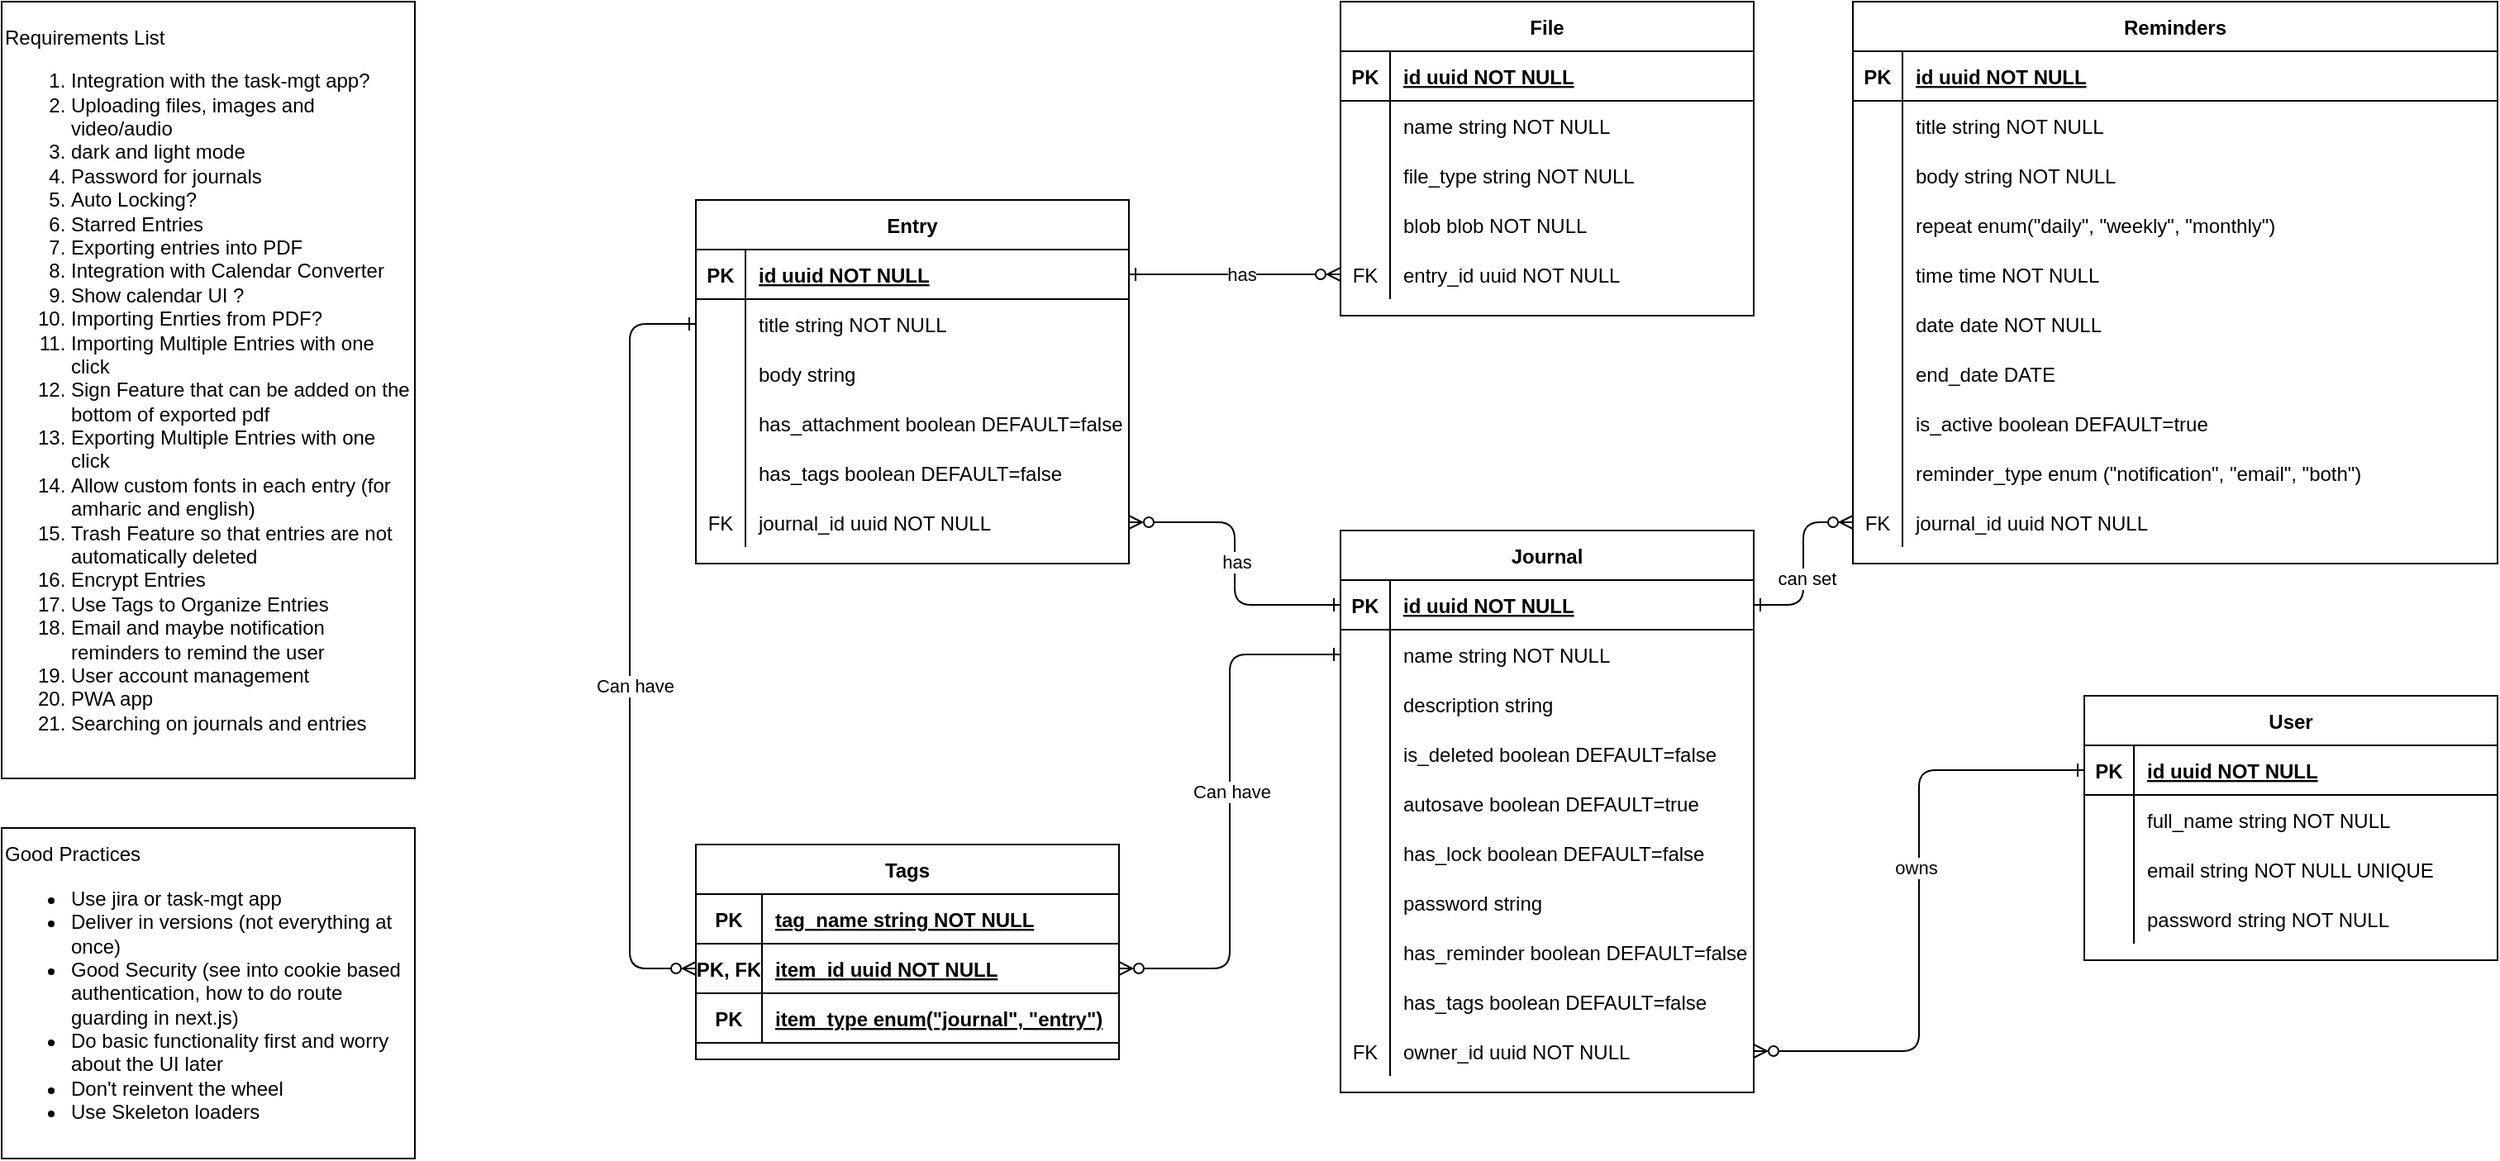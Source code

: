 <mxfile version="21.2.9" type="device">
  <diagram id="R2lEEEUBdFMjLlhIrx00" name="Page-1">
    <mxGraphModel dx="2272" dy="789" grid="1" gridSize="10" guides="1" tooltips="1" connect="1" arrows="1" fold="1" page="1" pageScale="1" pageWidth="850" pageHeight="1100" math="0" shadow="0" extFonts="Permanent Marker^https://fonts.googleapis.com/css?family=Permanent+Marker">
      <root>
        <mxCell id="0" />
        <mxCell id="1" parent="0" />
        <mxCell id="C-vyLk0tnHw3VtMMgP7b-12" value="" style="edgeStyle=orthogonalEdgeStyle;endArrow=ERzeroToMany;startArrow=ERone;endFill=1;startFill=0;exitX=0;exitY=0.5;exitDx=0;exitDy=0;entryX=1;entryY=0.5;entryDx=0;entryDy=0;" parent="1" source="_OkdaQ-fQilL2cyHgTOc-4" target="_OkdaQ-fQilL2cyHgTOc-117" edge="1">
          <mxGeometry width="100" height="100" relative="1" as="geometry">
            <mxPoint x="830" y="310.0" as="sourcePoint" />
            <mxPoint x="590" y="350" as="targetPoint" />
          </mxGeometry>
        </mxCell>
        <mxCell id="_OkdaQ-fQilL2cyHgTOc-151" value="owns" style="edgeLabel;html=1;align=center;verticalAlign=middle;resizable=0;points=[];" parent="C-vyLk0tnHw3VtMMgP7b-12" connectable="0" vertex="1">
          <mxGeometry x="-0.149" y="-2" relative="1" as="geometry">
            <mxPoint y="1" as="offset" />
          </mxGeometry>
        </mxCell>
        <mxCell id="_OkdaQ-fQilL2cyHgTOc-1" value="Requirements List&lt;br&gt;&lt;ol&gt;&lt;li&gt;Integration with the task-mgt app?&lt;/li&gt;&lt;li&gt;Uploading files, images and video/audio&lt;br&gt;&lt;/li&gt;&lt;li&gt;dark and light mode&lt;/li&gt;&lt;li&gt;Password for journals&lt;/li&gt;&lt;li&gt;Auto Locking?&lt;/li&gt;&lt;li&gt;Starred Entries&lt;/li&gt;&lt;li&gt;Exporting entries into PDF&lt;/li&gt;&lt;li&gt;Integration with Calendar Converter&lt;/li&gt;&lt;li&gt;Show calendar UI ?&lt;/li&gt;&lt;li&gt;Importing Enrties from PDF?&lt;/li&gt;&lt;li&gt;Importing Multiple Entries with one click&lt;/li&gt;&lt;li&gt;Sign Feature that can be added on the bottom of exported pdf&lt;/li&gt;&lt;li&gt;Exporting Multiple Entries with one click&lt;/li&gt;&lt;li&gt;Allow custom fonts in each entry (for amharic and english)&lt;/li&gt;&lt;li&gt;Trash Feature so that entries are not automatically deleted&lt;/li&gt;&lt;li&gt;Encrypt Entries&lt;/li&gt;&lt;li&gt;Use Tags to Organize Entries&lt;/li&gt;&lt;li&gt;Email and maybe notification reminders to remind the user&lt;/li&gt;&lt;li&gt;User account management&lt;/li&gt;&lt;li&gt;PWA app&lt;/li&gt;&lt;li&gt;Searching on journals and entries&lt;/li&gt;&lt;/ol&gt;" style="rounded=0;whiteSpace=wrap;html=1;align=left;" parent="1" vertex="1">
          <mxGeometry x="-520" y="20" width="250" height="470" as="geometry" />
        </mxCell>
        <mxCell id="_OkdaQ-fQilL2cyHgTOc-2" value="Good Practices&lt;br&gt;&lt;ul&gt;&lt;li&gt;Use jira or task-mgt app&lt;/li&gt;&lt;li&gt;Deliver in versions (not everything at once)&lt;/li&gt;&lt;li&gt;Good Security (see into cookie based authentication, how to do route guarding in next.js)&lt;/li&gt;&lt;li&gt;Do basic functionality first and worry about the UI later&lt;/li&gt;&lt;li&gt;Don&#39;t reinvent the wheel&lt;/li&gt;&lt;li&gt;Use Skeleton loaders&lt;/li&gt;&lt;/ul&gt;" style="rounded=0;whiteSpace=wrap;html=1;align=left;" parent="1" vertex="1">
          <mxGeometry x="-520" y="520" width="250" height="200" as="geometry" />
        </mxCell>
        <mxCell id="_OkdaQ-fQilL2cyHgTOc-3" value="User" style="shape=table;startSize=30;container=1;collapsible=1;childLayout=tableLayout;fixedRows=1;rowLines=0;fontStyle=1;align=center;resizeLast=1;" parent="1" vertex="1">
          <mxGeometry x="740" y="440" width="250" height="160" as="geometry" />
        </mxCell>
        <mxCell id="_OkdaQ-fQilL2cyHgTOc-4" value="" style="shape=partialRectangle;collapsible=0;dropTarget=0;pointerEvents=0;fillColor=none;points=[[0,0.5],[1,0.5]];portConstraint=eastwest;top=0;left=0;right=0;bottom=1;" parent="_OkdaQ-fQilL2cyHgTOc-3" vertex="1">
          <mxGeometry y="30" width="250" height="30" as="geometry" />
        </mxCell>
        <mxCell id="_OkdaQ-fQilL2cyHgTOc-5" value="PK" style="shape=partialRectangle;overflow=hidden;connectable=0;fillColor=none;top=0;left=0;bottom=0;right=0;fontStyle=1;" parent="_OkdaQ-fQilL2cyHgTOc-4" vertex="1">
          <mxGeometry width="30" height="30" as="geometry">
            <mxRectangle width="30" height="30" as="alternateBounds" />
          </mxGeometry>
        </mxCell>
        <mxCell id="_OkdaQ-fQilL2cyHgTOc-6" value="id uuid NOT NULL " style="shape=partialRectangle;overflow=hidden;connectable=0;fillColor=none;top=0;left=0;bottom=0;right=0;align=left;spacingLeft=6;fontStyle=5;" parent="_OkdaQ-fQilL2cyHgTOc-4" vertex="1">
          <mxGeometry x="30" width="220" height="30" as="geometry">
            <mxRectangle width="220" height="30" as="alternateBounds" />
          </mxGeometry>
        </mxCell>
        <mxCell id="_OkdaQ-fQilL2cyHgTOc-7" value="" style="shape=partialRectangle;collapsible=0;dropTarget=0;pointerEvents=0;fillColor=none;points=[[0,0.5],[1,0.5]];portConstraint=eastwest;top=0;left=0;right=0;bottom=0;" parent="_OkdaQ-fQilL2cyHgTOc-3" vertex="1">
          <mxGeometry y="60" width="250" height="30" as="geometry" />
        </mxCell>
        <mxCell id="_OkdaQ-fQilL2cyHgTOc-8" value="" style="shape=partialRectangle;overflow=hidden;connectable=0;fillColor=none;top=0;left=0;bottom=0;right=0;" parent="_OkdaQ-fQilL2cyHgTOc-7" vertex="1">
          <mxGeometry width="30" height="30" as="geometry">
            <mxRectangle width="30" height="30" as="alternateBounds" />
          </mxGeometry>
        </mxCell>
        <mxCell id="_OkdaQ-fQilL2cyHgTOc-9" value="full_name string NOT NULL" style="shape=partialRectangle;overflow=hidden;connectable=0;fillColor=none;top=0;left=0;bottom=0;right=0;align=left;spacingLeft=6;" parent="_OkdaQ-fQilL2cyHgTOc-7" vertex="1">
          <mxGeometry x="30" width="220" height="30" as="geometry">
            <mxRectangle width="220" height="30" as="alternateBounds" />
          </mxGeometry>
        </mxCell>
        <mxCell id="_OkdaQ-fQilL2cyHgTOc-24" value="" style="shape=partialRectangle;collapsible=0;dropTarget=0;pointerEvents=0;fillColor=none;points=[[0,0.5],[1,0.5]];portConstraint=eastwest;top=0;left=0;right=0;bottom=0;" parent="_OkdaQ-fQilL2cyHgTOc-3" vertex="1">
          <mxGeometry y="90" width="250" height="30" as="geometry" />
        </mxCell>
        <mxCell id="_OkdaQ-fQilL2cyHgTOc-25" value="" style="shape=partialRectangle;overflow=hidden;connectable=0;fillColor=none;top=0;left=0;bottom=0;right=0;" parent="_OkdaQ-fQilL2cyHgTOc-24" vertex="1">
          <mxGeometry width="30" height="30" as="geometry">
            <mxRectangle width="30" height="30" as="alternateBounds" />
          </mxGeometry>
        </mxCell>
        <mxCell id="_OkdaQ-fQilL2cyHgTOc-26" value="email string NOT NULL UNIQUE" style="shape=partialRectangle;overflow=hidden;connectable=0;fillColor=none;top=0;left=0;bottom=0;right=0;align=left;spacingLeft=6;" parent="_OkdaQ-fQilL2cyHgTOc-24" vertex="1">
          <mxGeometry x="30" width="220" height="30" as="geometry">
            <mxRectangle width="220" height="30" as="alternateBounds" />
          </mxGeometry>
        </mxCell>
        <mxCell id="_OkdaQ-fQilL2cyHgTOc-27" value="" style="shape=partialRectangle;collapsible=0;dropTarget=0;pointerEvents=0;fillColor=none;points=[[0,0.5],[1,0.5]];portConstraint=eastwest;top=0;left=0;right=0;bottom=0;" parent="_OkdaQ-fQilL2cyHgTOc-3" vertex="1">
          <mxGeometry y="120" width="250" height="30" as="geometry" />
        </mxCell>
        <mxCell id="_OkdaQ-fQilL2cyHgTOc-28" value="" style="shape=partialRectangle;overflow=hidden;connectable=0;fillColor=none;top=0;left=0;bottom=0;right=0;" parent="_OkdaQ-fQilL2cyHgTOc-27" vertex="1">
          <mxGeometry width="30" height="30" as="geometry">
            <mxRectangle width="30" height="30" as="alternateBounds" />
          </mxGeometry>
        </mxCell>
        <mxCell id="_OkdaQ-fQilL2cyHgTOc-29" value="password string NOT NULL" style="shape=partialRectangle;overflow=hidden;connectable=0;fillColor=none;top=0;left=0;bottom=0;right=0;align=left;spacingLeft=6;" parent="_OkdaQ-fQilL2cyHgTOc-27" vertex="1">
          <mxGeometry x="30" width="220" height="30" as="geometry">
            <mxRectangle width="220" height="30" as="alternateBounds" />
          </mxGeometry>
        </mxCell>
        <mxCell id="_OkdaQ-fQilL2cyHgTOc-10" value="Journal" style="shape=table;startSize=30;container=1;collapsible=1;childLayout=tableLayout;fixedRows=1;rowLines=0;fontStyle=1;align=center;resizeLast=1;" parent="1" vertex="1">
          <mxGeometry x="290" y="340" width="250" height="340" as="geometry" />
        </mxCell>
        <mxCell id="_OkdaQ-fQilL2cyHgTOc-11" value="" style="shape=partialRectangle;collapsible=0;dropTarget=0;pointerEvents=0;fillColor=none;points=[[0,0.5],[1,0.5]];portConstraint=eastwest;top=0;left=0;right=0;bottom=1;" parent="_OkdaQ-fQilL2cyHgTOc-10" vertex="1">
          <mxGeometry y="30" width="250" height="30" as="geometry" />
        </mxCell>
        <mxCell id="_OkdaQ-fQilL2cyHgTOc-12" value="PK" style="shape=partialRectangle;overflow=hidden;connectable=0;fillColor=none;top=0;left=0;bottom=0;right=0;fontStyle=1;" parent="_OkdaQ-fQilL2cyHgTOc-11" vertex="1">
          <mxGeometry width="30" height="30" as="geometry">
            <mxRectangle width="30" height="30" as="alternateBounds" />
          </mxGeometry>
        </mxCell>
        <mxCell id="_OkdaQ-fQilL2cyHgTOc-13" value="id uuid NOT NULL " style="shape=partialRectangle;overflow=hidden;connectable=0;fillColor=none;top=0;left=0;bottom=0;right=0;align=left;spacingLeft=6;fontStyle=5;" parent="_OkdaQ-fQilL2cyHgTOc-11" vertex="1">
          <mxGeometry x="30" width="220" height="30" as="geometry">
            <mxRectangle width="220" height="30" as="alternateBounds" />
          </mxGeometry>
        </mxCell>
        <mxCell id="_OkdaQ-fQilL2cyHgTOc-14" value="" style="shape=partialRectangle;collapsible=0;dropTarget=0;pointerEvents=0;fillColor=none;points=[[0,0.5],[1,0.5]];portConstraint=eastwest;top=0;left=0;right=0;bottom=0;" parent="_OkdaQ-fQilL2cyHgTOc-10" vertex="1">
          <mxGeometry y="60" width="250" height="30" as="geometry" />
        </mxCell>
        <mxCell id="_OkdaQ-fQilL2cyHgTOc-15" value="" style="shape=partialRectangle;overflow=hidden;connectable=0;fillColor=none;top=0;left=0;bottom=0;right=0;" parent="_OkdaQ-fQilL2cyHgTOc-14" vertex="1">
          <mxGeometry width="30" height="30" as="geometry">
            <mxRectangle width="30" height="30" as="alternateBounds" />
          </mxGeometry>
        </mxCell>
        <mxCell id="_OkdaQ-fQilL2cyHgTOc-16" value="name string NOT NULL" style="shape=partialRectangle;overflow=hidden;connectable=0;fillColor=none;top=0;left=0;bottom=0;right=0;align=left;spacingLeft=6;" parent="_OkdaQ-fQilL2cyHgTOc-14" vertex="1">
          <mxGeometry x="30" width="220" height="30" as="geometry">
            <mxRectangle width="220" height="30" as="alternateBounds" />
          </mxGeometry>
        </mxCell>
        <mxCell id="_OkdaQ-fQilL2cyHgTOc-30" value="" style="shape=partialRectangle;collapsible=0;dropTarget=0;pointerEvents=0;fillColor=none;points=[[0,0.5],[1,0.5]];portConstraint=eastwest;top=0;left=0;right=0;bottom=0;" parent="_OkdaQ-fQilL2cyHgTOc-10" vertex="1">
          <mxGeometry y="90" width="250" height="30" as="geometry" />
        </mxCell>
        <mxCell id="_OkdaQ-fQilL2cyHgTOc-31" value="" style="shape=partialRectangle;overflow=hidden;connectable=0;fillColor=none;top=0;left=0;bottom=0;right=0;" parent="_OkdaQ-fQilL2cyHgTOc-30" vertex="1">
          <mxGeometry width="30" height="30" as="geometry">
            <mxRectangle width="30" height="30" as="alternateBounds" />
          </mxGeometry>
        </mxCell>
        <mxCell id="_OkdaQ-fQilL2cyHgTOc-32" value="description string" style="shape=partialRectangle;overflow=hidden;connectable=0;fillColor=none;top=0;left=0;bottom=0;right=0;align=left;spacingLeft=6;" parent="_OkdaQ-fQilL2cyHgTOc-30" vertex="1">
          <mxGeometry x="30" width="220" height="30" as="geometry">
            <mxRectangle width="220" height="30" as="alternateBounds" />
          </mxGeometry>
        </mxCell>
        <mxCell id="_OkdaQ-fQilL2cyHgTOc-33" value="" style="shape=partialRectangle;collapsible=0;dropTarget=0;pointerEvents=0;fillColor=none;points=[[0,0.5],[1,0.5]];portConstraint=eastwest;top=0;left=0;right=0;bottom=0;" parent="_OkdaQ-fQilL2cyHgTOc-10" vertex="1">
          <mxGeometry y="120" width="250" height="30" as="geometry" />
        </mxCell>
        <mxCell id="_OkdaQ-fQilL2cyHgTOc-34" value="" style="shape=partialRectangle;overflow=hidden;connectable=0;fillColor=none;top=0;left=0;bottom=0;right=0;" parent="_OkdaQ-fQilL2cyHgTOc-33" vertex="1">
          <mxGeometry width="30" height="30" as="geometry">
            <mxRectangle width="30" height="30" as="alternateBounds" />
          </mxGeometry>
        </mxCell>
        <mxCell id="_OkdaQ-fQilL2cyHgTOc-35" value="is_deleted boolean DEFAULT=false" style="shape=partialRectangle;overflow=hidden;connectable=0;fillColor=none;top=0;left=0;bottom=0;right=0;align=left;spacingLeft=6;" parent="_OkdaQ-fQilL2cyHgTOc-33" vertex="1">
          <mxGeometry x="30" width="220" height="30" as="geometry">
            <mxRectangle width="220" height="30" as="alternateBounds" />
          </mxGeometry>
        </mxCell>
        <mxCell id="_OkdaQ-fQilL2cyHgTOc-39" value="" style="shape=partialRectangle;collapsible=0;dropTarget=0;pointerEvents=0;fillColor=none;points=[[0,0.5],[1,0.5]];portConstraint=eastwest;top=0;left=0;right=0;bottom=0;" parent="_OkdaQ-fQilL2cyHgTOc-10" vertex="1">
          <mxGeometry y="150" width="250" height="30" as="geometry" />
        </mxCell>
        <mxCell id="_OkdaQ-fQilL2cyHgTOc-40" value="" style="shape=partialRectangle;overflow=hidden;connectable=0;fillColor=none;top=0;left=0;bottom=0;right=0;" parent="_OkdaQ-fQilL2cyHgTOc-39" vertex="1">
          <mxGeometry width="30" height="30" as="geometry">
            <mxRectangle width="30" height="30" as="alternateBounds" />
          </mxGeometry>
        </mxCell>
        <mxCell id="_OkdaQ-fQilL2cyHgTOc-41" value="autosave boolean DEFAULT=true" style="shape=partialRectangle;overflow=hidden;connectable=0;fillColor=none;top=0;left=0;bottom=0;right=0;align=left;spacingLeft=6;" parent="_OkdaQ-fQilL2cyHgTOc-39" vertex="1">
          <mxGeometry x="30" width="220" height="30" as="geometry">
            <mxRectangle width="220" height="30" as="alternateBounds" />
          </mxGeometry>
        </mxCell>
        <mxCell id="_OkdaQ-fQilL2cyHgTOc-42" value="" style="shape=partialRectangle;collapsible=0;dropTarget=0;pointerEvents=0;fillColor=none;points=[[0,0.5],[1,0.5]];portConstraint=eastwest;top=0;left=0;right=0;bottom=0;" parent="_OkdaQ-fQilL2cyHgTOc-10" vertex="1">
          <mxGeometry y="180" width="250" height="30" as="geometry" />
        </mxCell>
        <mxCell id="_OkdaQ-fQilL2cyHgTOc-43" value="" style="shape=partialRectangle;overflow=hidden;connectable=0;fillColor=none;top=0;left=0;bottom=0;right=0;" parent="_OkdaQ-fQilL2cyHgTOc-42" vertex="1">
          <mxGeometry width="30" height="30" as="geometry">
            <mxRectangle width="30" height="30" as="alternateBounds" />
          </mxGeometry>
        </mxCell>
        <mxCell id="_OkdaQ-fQilL2cyHgTOc-44" value="has_lock boolean DEFAULT=false" style="shape=partialRectangle;overflow=hidden;connectable=0;fillColor=none;top=0;left=0;bottom=0;right=0;align=left;spacingLeft=6;" parent="_OkdaQ-fQilL2cyHgTOc-42" vertex="1">
          <mxGeometry x="30" width="220" height="30" as="geometry">
            <mxRectangle width="220" height="30" as="alternateBounds" />
          </mxGeometry>
        </mxCell>
        <mxCell id="_OkdaQ-fQilL2cyHgTOc-36" value="" style="shape=partialRectangle;collapsible=0;dropTarget=0;pointerEvents=0;fillColor=none;points=[[0,0.5],[1,0.5]];portConstraint=eastwest;top=0;left=0;right=0;bottom=0;" parent="_OkdaQ-fQilL2cyHgTOc-10" vertex="1">
          <mxGeometry y="210" width="250" height="30" as="geometry" />
        </mxCell>
        <mxCell id="_OkdaQ-fQilL2cyHgTOc-37" value="" style="shape=partialRectangle;overflow=hidden;connectable=0;fillColor=none;top=0;left=0;bottom=0;right=0;" parent="_OkdaQ-fQilL2cyHgTOc-36" vertex="1">
          <mxGeometry width="30" height="30" as="geometry">
            <mxRectangle width="30" height="30" as="alternateBounds" />
          </mxGeometry>
        </mxCell>
        <mxCell id="_OkdaQ-fQilL2cyHgTOc-38" value="password string" style="shape=partialRectangle;overflow=hidden;connectable=0;fillColor=none;top=0;left=0;bottom=0;right=0;align=left;spacingLeft=6;" parent="_OkdaQ-fQilL2cyHgTOc-36" vertex="1">
          <mxGeometry x="30" width="220" height="30" as="geometry">
            <mxRectangle width="220" height="30" as="alternateBounds" />
          </mxGeometry>
        </mxCell>
        <mxCell id="_OkdaQ-fQilL2cyHgTOc-45" value="" style="shape=partialRectangle;collapsible=0;dropTarget=0;pointerEvents=0;fillColor=none;points=[[0,0.5],[1,0.5]];portConstraint=eastwest;top=0;left=0;right=0;bottom=0;" parent="_OkdaQ-fQilL2cyHgTOc-10" vertex="1">
          <mxGeometry y="240" width="250" height="30" as="geometry" />
        </mxCell>
        <mxCell id="_OkdaQ-fQilL2cyHgTOc-46" value="" style="shape=partialRectangle;overflow=hidden;connectable=0;fillColor=none;top=0;left=0;bottom=0;right=0;" parent="_OkdaQ-fQilL2cyHgTOc-45" vertex="1">
          <mxGeometry width="30" height="30" as="geometry">
            <mxRectangle width="30" height="30" as="alternateBounds" />
          </mxGeometry>
        </mxCell>
        <mxCell id="_OkdaQ-fQilL2cyHgTOc-47" value="has_reminder boolean DEFAULT=false" style="shape=partialRectangle;overflow=hidden;connectable=0;fillColor=none;top=0;left=0;bottom=0;right=0;align=left;spacingLeft=6;" parent="_OkdaQ-fQilL2cyHgTOc-45" vertex="1">
          <mxGeometry x="30" width="220" height="30" as="geometry">
            <mxRectangle width="220" height="30" as="alternateBounds" />
          </mxGeometry>
        </mxCell>
        <mxCell id="_OkdaQ-fQilL2cyHgTOc-96" value="" style="shape=partialRectangle;collapsible=0;dropTarget=0;pointerEvents=0;fillColor=none;points=[[0,0.5],[1,0.5]];portConstraint=eastwest;top=0;left=0;right=0;bottom=0;" parent="_OkdaQ-fQilL2cyHgTOc-10" vertex="1">
          <mxGeometry y="270" width="250" height="30" as="geometry" />
        </mxCell>
        <mxCell id="_OkdaQ-fQilL2cyHgTOc-97" value="" style="shape=partialRectangle;overflow=hidden;connectable=0;fillColor=none;top=0;left=0;bottom=0;right=0;" parent="_OkdaQ-fQilL2cyHgTOc-96" vertex="1">
          <mxGeometry width="30" height="30" as="geometry">
            <mxRectangle width="30" height="30" as="alternateBounds" />
          </mxGeometry>
        </mxCell>
        <mxCell id="_OkdaQ-fQilL2cyHgTOc-98" value="has_tags boolean DEFAULT=false" style="shape=partialRectangle;overflow=hidden;connectable=0;fillColor=none;top=0;left=0;bottom=0;right=0;align=left;spacingLeft=6;" parent="_OkdaQ-fQilL2cyHgTOc-96" vertex="1">
          <mxGeometry x="30" width="220" height="30" as="geometry">
            <mxRectangle width="220" height="30" as="alternateBounds" />
          </mxGeometry>
        </mxCell>
        <mxCell id="_OkdaQ-fQilL2cyHgTOc-117" value="" style="shape=partialRectangle;collapsible=0;dropTarget=0;pointerEvents=0;fillColor=none;points=[[0,0.5],[1,0.5]];portConstraint=eastwest;top=0;left=0;right=0;bottom=0;" parent="_OkdaQ-fQilL2cyHgTOc-10" vertex="1">
          <mxGeometry y="300" width="250" height="30" as="geometry" />
        </mxCell>
        <mxCell id="_OkdaQ-fQilL2cyHgTOc-118" value="FK" style="shape=partialRectangle;overflow=hidden;connectable=0;fillColor=none;top=0;left=0;bottom=0;right=0;" parent="_OkdaQ-fQilL2cyHgTOc-117" vertex="1">
          <mxGeometry width="30" height="30" as="geometry">
            <mxRectangle width="30" height="30" as="alternateBounds" />
          </mxGeometry>
        </mxCell>
        <mxCell id="_OkdaQ-fQilL2cyHgTOc-119" value="owner_id uuid NOT NULL" style="shape=partialRectangle;overflow=hidden;connectable=0;fillColor=none;top=0;left=0;bottom=0;right=0;align=left;spacingLeft=6;" parent="_OkdaQ-fQilL2cyHgTOc-117" vertex="1">
          <mxGeometry x="30" width="220" height="30" as="geometry">
            <mxRectangle width="220" height="30" as="alternateBounds" />
          </mxGeometry>
        </mxCell>
        <mxCell id="_OkdaQ-fQilL2cyHgTOc-17" value="Entry" style="shape=table;startSize=30;container=1;collapsible=1;childLayout=tableLayout;fixedRows=1;rowLines=0;fontStyle=1;align=center;resizeLast=1;" parent="1" vertex="1">
          <mxGeometry x="-100" y="140" width="262" height="220" as="geometry" />
        </mxCell>
        <mxCell id="_OkdaQ-fQilL2cyHgTOc-18" value="" style="shape=partialRectangle;collapsible=0;dropTarget=0;pointerEvents=0;fillColor=none;points=[[0,0.5],[1,0.5]];portConstraint=eastwest;top=0;left=0;right=0;bottom=1;" parent="_OkdaQ-fQilL2cyHgTOc-17" vertex="1">
          <mxGeometry y="30" width="262" height="30" as="geometry" />
        </mxCell>
        <mxCell id="_OkdaQ-fQilL2cyHgTOc-19" value="PK" style="shape=partialRectangle;overflow=hidden;connectable=0;fillColor=none;top=0;left=0;bottom=0;right=0;fontStyle=1;" parent="_OkdaQ-fQilL2cyHgTOc-18" vertex="1">
          <mxGeometry width="30" height="30" as="geometry">
            <mxRectangle width="30" height="30" as="alternateBounds" />
          </mxGeometry>
        </mxCell>
        <mxCell id="_OkdaQ-fQilL2cyHgTOc-20" value="id uuid NOT NULL " style="shape=partialRectangle;overflow=hidden;connectable=0;fillColor=none;top=0;left=0;bottom=0;right=0;align=left;spacingLeft=6;fontStyle=5;" parent="_OkdaQ-fQilL2cyHgTOc-18" vertex="1">
          <mxGeometry x="30" width="232" height="30" as="geometry">
            <mxRectangle width="232" height="30" as="alternateBounds" />
          </mxGeometry>
        </mxCell>
        <mxCell id="_OkdaQ-fQilL2cyHgTOc-21" value="" style="shape=partialRectangle;collapsible=0;dropTarget=0;pointerEvents=0;fillColor=none;points=[[0,0.5],[1,0.5]];portConstraint=eastwest;top=0;left=0;right=0;bottom=0;" parent="_OkdaQ-fQilL2cyHgTOc-17" vertex="1">
          <mxGeometry y="60" width="262" height="30" as="geometry" />
        </mxCell>
        <mxCell id="_OkdaQ-fQilL2cyHgTOc-22" value="" style="shape=partialRectangle;overflow=hidden;connectable=0;fillColor=none;top=0;left=0;bottom=0;right=0;" parent="_OkdaQ-fQilL2cyHgTOc-21" vertex="1">
          <mxGeometry width="30" height="30" as="geometry">
            <mxRectangle width="30" height="30" as="alternateBounds" />
          </mxGeometry>
        </mxCell>
        <mxCell id="_OkdaQ-fQilL2cyHgTOc-23" value="title string NOT NULL" style="shape=partialRectangle;overflow=hidden;connectable=0;fillColor=none;top=0;left=0;bottom=0;right=0;align=left;spacingLeft=6;" parent="_OkdaQ-fQilL2cyHgTOc-21" vertex="1">
          <mxGeometry x="30" width="232" height="30" as="geometry">
            <mxRectangle width="232" height="30" as="alternateBounds" />
          </mxGeometry>
        </mxCell>
        <mxCell id="_OkdaQ-fQilL2cyHgTOc-76" value="" style="shape=partialRectangle;collapsible=0;dropTarget=0;pointerEvents=0;fillColor=none;points=[[0,0.5],[1,0.5]];portConstraint=eastwest;top=0;left=0;right=0;bottom=0;" parent="_OkdaQ-fQilL2cyHgTOc-17" vertex="1">
          <mxGeometry y="90" width="262" height="30" as="geometry" />
        </mxCell>
        <mxCell id="_OkdaQ-fQilL2cyHgTOc-77" value="" style="shape=partialRectangle;overflow=hidden;connectable=0;fillColor=none;top=0;left=0;bottom=0;right=0;" parent="_OkdaQ-fQilL2cyHgTOc-76" vertex="1">
          <mxGeometry width="30" height="30" as="geometry">
            <mxRectangle width="30" height="30" as="alternateBounds" />
          </mxGeometry>
        </mxCell>
        <mxCell id="_OkdaQ-fQilL2cyHgTOc-78" value="body string" style="shape=partialRectangle;overflow=hidden;connectable=0;fillColor=none;top=0;left=0;bottom=0;right=0;align=left;spacingLeft=6;" parent="_OkdaQ-fQilL2cyHgTOc-76" vertex="1">
          <mxGeometry x="30" width="232" height="30" as="geometry">
            <mxRectangle width="232" height="30" as="alternateBounds" />
          </mxGeometry>
        </mxCell>
        <mxCell id="_OkdaQ-fQilL2cyHgTOc-86" value="" style="shape=partialRectangle;collapsible=0;dropTarget=0;pointerEvents=0;fillColor=none;points=[[0,0.5],[1,0.5]];portConstraint=eastwest;top=0;left=0;right=0;bottom=0;" parent="_OkdaQ-fQilL2cyHgTOc-17" vertex="1">
          <mxGeometry y="120" width="262" height="30" as="geometry" />
        </mxCell>
        <mxCell id="_OkdaQ-fQilL2cyHgTOc-87" value="" style="shape=partialRectangle;overflow=hidden;connectable=0;fillColor=none;top=0;left=0;bottom=0;right=0;" parent="_OkdaQ-fQilL2cyHgTOc-86" vertex="1">
          <mxGeometry width="30" height="30" as="geometry">
            <mxRectangle width="30" height="30" as="alternateBounds" />
          </mxGeometry>
        </mxCell>
        <mxCell id="_OkdaQ-fQilL2cyHgTOc-88" value="has_attachment boolean DEFAULT=false" style="shape=partialRectangle;overflow=hidden;connectable=0;fillColor=none;top=0;left=0;bottom=0;right=0;align=left;spacingLeft=6;" parent="_OkdaQ-fQilL2cyHgTOc-86" vertex="1">
          <mxGeometry x="30" width="232" height="30" as="geometry">
            <mxRectangle width="232" height="30" as="alternateBounds" />
          </mxGeometry>
        </mxCell>
        <mxCell id="_OkdaQ-fQilL2cyHgTOc-99" value="" style="shape=partialRectangle;collapsible=0;dropTarget=0;pointerEvents=0;fillColor=none;points=[[0,0.5],[1,0.5]];portConstraint=eastwest;top=0;left=0;right=0;bottom=0;" parent="_OkdaQ-fQilL2cyHgTOc-17" vertex="1">
          <mxGeometry y="150" width="262" height="30" as="geometry" />
        </mxCell>
        <mxCell id="_OkdaQ-fQilL2cyHgTOc-100" value="" style="shape=partialRectangle;overflow=hidden;connectable=0;fillColor=none;top=0;left=0;bottom=0;right=0;" parent="_OkdaQ-fQilL2cyHgTOc-99" vertex="1">
          <mxGeometry width="30" height="30" as="geometry">
            <mxRectangle width="30" height="30" as="alternateBounds" />
          </mxGeometry>
        </mxCell>
        <mxCell id="_OkdaQ-fQilL2cyHgTOc-101" value="has_tags boolean DEFAULT=false" style="shape=partialRectangle;overflow=hidden;connectable=0;fillColor=none;top=0;left=0;bottom=0;right=0;align=left;spacingLeft=6;" parent="_OkdaQ-fQilL2cyHgTOc-99" vertex="1">
          <mxGeometry x="30" width="232" height="30" as="geometry">
            <mxRectangle width="232" height="30" as="alternateBounds" />
          </mxGeometry>
        </mxCell>
        <mxCell id="_OkdaQ-fQilL2cyHgTOc-114" value="" style="shape=partialRectangle;collapsible=0;dropTarget=0;pointerEvents=0;fillColor=none;points=[[0,0.5],[1,0.5]];portConstraint=eastwest;top=0;left=0;right=0;bottom=0;" parent="_OkdaQ-fQilL2cyHgTOc-17" vertex="1">
          <mxGeometry y="180" width="262" height="30" as="geometry" />
        </mxCell>
        <mxCell id="_OkdaQ-fQilL2cyHgTOc-115" value="FK" style="shape=partialRectangle;overflow=hidden;connectable=0;fillColor=none;top=0;left=0;bottom=0;right=0;" parent="_OkdaQ-fQilL2cyHgTOc-114" vertex="1">
          <mxGeometry width="30" height="30" as="geometry">
            <mxRectangle width="30" height="30" as="alternateBounds" />
          </mxGeometry>
        </mxCell>
        <mxCell id="_OkdaQ-fQilL2cyHgTOc-116" value="journal_id uuid NOT NULL" style="shape=partialRectangle;overflow=hidden;connectable=0;fillColor=none;top=0;left=0;bottom=0;right=0;align=left;spacingLeft=6;" parent="_OkdaQ-fQilL2cyHgTOc-114" vertex="1">
          <mxGeometry x="30" width="232" height="30" as="geometry">
            <mxRectangle width="232" height="30" as="alternateBounds" />
          </mxGeometry>
        </mxCell>
        <mxCell id="_OkdaQ-fQilL2cyHgTOc-48" value="Tags" style="shape=table;startSize=30;container=1;collapsible=1;childLayout=tableLayout;fixedRows=1;rowLines=0;fontStyle=1;align=center;resizeLast=1;" parent="1" vertex="1">
          <mxGeometry x="-100" y="530" width="256" height="130" as="geometry" />
        </mxCell>
        <mxCell id="_OkdaQ-fQilL2cyHgTOc-49" value="" style="shape=partialRectangle;collapsible=0;dropTarget=0;pointerEvents=0;fillColor=none;points=[[0,0.5],[1,0.5]];portConstraint=eastwest;top=0;left=0;right=0;bottom=1;" parent="_OkdaQ-fQilL2cyHgTOc-48" vertex="1">
          <mxGeometry y="30" width="256" height="30" as="geometry" />
        </mxCell>
        <mxCell id="_OkdaQ-fQilL2cyHgTOc-50" value="PK" style="shape=partialRectangle;overflow=hidden;connectable=0;fillColor=none;top=0;left=0;bottom=0;right=0;fontStyle=1;" parent="_OkdaQ-fQilL2cyHgTOc-49" vertex="1">
          <mxGeometry width="40" height="30" as="geometry">
            <mxRectangle width="40" height="30" as="alternateBounds" />
          </mxGeometry>
        </mxCell>
        <mxCell id="_OkdaQ-fQilL2cyHgTOc-51" value="tag_name string NOT NULL " style="shape=partialRectangle;overflow=hidden;connectable=0;fillColor=none;top=0;left=0;bottom=0;right=0;align=left;spacingLeft=6;fontStyle=5;" parent="_OkdaQ-fQilL2cyHgTOc-49" vertex="1">
          <mxGeometry x="40" width="216" height="30" as="geometry">
            <mxRectangle width="216" height="30" as="alternateBounds" />
          </mxGeometry>
        </mxCell>
        <mxCell id="_OkdaQ-fQilL2cyHgTOc-90" value="" style="shape=partialRectangle;collapsible=0;dropTarget=0;pointerEvents=0;fillColor=none;points=[[0,0.5],[1,0.5]];portConstraint=eastwest;top=0;left=0;right=0;bottom=1;" parent="_OkdaQ-fQilL2cyHgTOc-48" vertex="1">
          <mxGeometry y="60" width="256" height="30" as="geometry" />
        </mxCell>
        <mxCell id="_OkdaQ-fQilL2cyHgTOc-91" value="PK, FK" style="shape=partialRectangle;overflow=hidden;connectable=0;fillColor=none;top=0;left=0;bottom=0;right=0;fontStyle=1;" parent="_OkdaQ-fQilL2cyHgTOc-90" vertex="1">
          <mxGeometry width="40" height="30" as="geometry">
            <mxRectangle width="40" height="30" as="alternateBounds" />
          </mxGeometry>
        </mxCell>
        <mxCell id="_OkdaQ-fQilL2cyHgTOc-92" value="item_id uuid NOT NULL " style="shape=partialRectangle;overflow=hidden;connectable=0;fillColor=none;top=0;left=0;bottom=0;right=0;align=left;spacingLeft=6;fontStyle=5;" parent="_OkdaQ-fQilL2cyHgTOc-90" vertex="1">
          <mxGeometry x="40" width="216" height="30" as="geometry">
            <mxRectangle width="216" height="30" as="alternateBounds" />
          </mxGeometry>
        </mxCell>
        <mxCell id="_OkdaQ-fQilL2cyHgTOc-93" value="" style="shape=partialRectangle;collapsible=0;dropTarget=0;pointerEvents=0;fillColor=none;points=[[0,0.5],[1,0.5]];portConstraint=eastwest;top=0;left=0;right=0;bottom=1;" parent="_OkdaQ-fQilL2cyHgTOc-48" vertex="1">
          <mxGeometry y="90" width="256" height="30" as="geometry" />
        </mxCell>
        <mxCell id="_OkdaQ-fQilL2cyHgTOc-94" value="PK" style="shape=partialRectangle;overflow=hidden;connectable=0;fillColor=none;top=0;left=0;bottom=0;right=0;fontStyle=1;" parent="_OkdaQ-fQilL2cyHgTOc-93" vertex="1">
          <mxGeometry width="40" height="30" as="geometry">
            <mxRectangle width="40" height="30" as="alternateBounds" />
          </mxGeometry>
        </mxCell>
        <mxCell id="_OkdaQ-fQilL2cyHgTOc-95" value="item_type enum(&quot;journal&quot;, &quot;entry&quot;)" style="shape=partialRectangle;overflow=hidden;connectable=0;fillColor=none;top=0;left=0;bottom=0;right=0;align=left;spacingLeft=6;fontStyle=5;" parent="_OkdaQ-fQilL2cyHgTOc-93" vertex="1">
          <mxGeometry x="40" width="216" height="30" as="geometry">
            <mxRectangle width="216" height="30" as="alternateBounds" />
          </mxGeometry>
        </mxCell>
        <mxCell id="_OkdaQ-fQilL2cyHgTOc-62" value="Reminders" style="shape=table;startSize=30;container=1;collapsible=1;childLayout=tableLayout;fixedRows=1;rowLines=0;fontStyle=1;align=center;resizeLast=1;" parent="1" vertex="1">
          <mxGeometry x="600" y="20" width="390" height="340" as="geometry" />
        </mxCell>
        <mxCell id="_OkdaQ-fQilL2cyHgTOc-63" value="" style="shape=partialRectangle;collapsible=0;dropTarget=0;pointerEvents=0;fillColor=none;points=[[0,0.5],[1,0.5]];portConstraint=eastwest;top=0;left=0;right=0;bottom=1;" parent="_OkdaQ-fQilL2cyHgTOc-62" vertex="1">
          <mxGeometry y="30" width="390" height="30" as="geometry" />
        </mxCell>
        <mxCell id="_OkdaQ-fQilL2cyHgTOc-64" value="PK" style="shape=partialRectangle;overflow=hidden;connectable=0;fillColor=none;top=0;left=0;bottom=0;right=0;fontStyle=1;" parent="_OkdaQ-fQilL2cyHgTOc-63" vertex="1">
          <mxGeometry width="30" height="30" as="geometry">
            <mxRectangle width="30" height="30" as="alternateBounds" />
          </mxGeometry>
        </mxCell>
        <mxCell id="_OkdaQ-fQilL2cyHgTOc-65" value="id uuid NOT NULL " style="shape=partialRectangle;overflow=hidden;connectable=0;fillColor=none;top=0;left=0;bottom=0;right=0;align=left;spacingLeft=6;fontStyle=5;" parent="_OkdaQ-fQilL2cyHgTOc-63" vertex="1">
          <mxGeometry x="30" width="360" height="30" as="geometry">
            <mxRectangle width="360" height="30" as="alternateBounds" />
          </mxGeometry>
        </mxCell>
        <mxCell id="_OkdaQ-fQilL2cyHgTOc-66" value="" style="shape=partialRectangle;collapsible=0;dropTarget=0;pointerEvents=0;fillColor=none;points=[[0,0.5],[1,0.5]];portConstraint=eastwest;top=0;left=0;right=0;bottom=0;" parent="_OkdaQ-fQilL2cyHgTOc-62" vertex="1">
          <mxGeometry y="60" width="390" height="30" as="geometry" />
        </mxCell>
        <mxCell id="_OkdaQ-fQilL2cyHgTOc-67" value="" style="shape=partialRectangle;overflow=hidden;connectable=0;fillColor=none;top=0;left=0;bottom=0;right=0;" parent="_OkdaQ-fQilL2cyHgTOc-66" vertex="1">
          <mxGeometry width="30" height="30" as="geometry">
            <mxRectangle width="30" height="30" as="alternateBounds" />
          </mxGeometry>
        </mxCell>
        <mxCell id="_OkdaQ-fQilL2cyHgTOc-68" value="title string NOT NULL" style="shape=partialRectangle;overflow=hidden;connectable=0;fillColor=none;top=0;left=0;bottom=0;right=0;align=left;spacingLeft=6;" parent="_OkdaQ-fQilL2cyHgTOc-66" vertex="1">
          <mxGeometry x="30" width="360" height="30" as="geometry">
            <mxRectangle width="360" height="30" as="alternateBounds" />
          </mxGeometry>
        </mxCell>
        <mxCell id="_OkdaQ-fQilL2cyHgTOc-105" value="" style="shape=partialRectangle;collapsible=0;dropTarget=0;pointerEvents=0;fillColor=none;points=[[0,0.5],[1,0.5]];portConstraint=eastwest;top=0;left=0;right=0;bottom=0;" parent="_OkdaQ-fQilL2cyHgTOc-62" vertex="1">
          <mxGeometry y="90" width="390" height="30" as="geometry" />
        </mxCell>
        <mxCell id="_OkdaQ-fQilL2cyHgTOc-106" value="" style="shape=partialRectangle;overflow=hidden;connectable=0;fillColor=none;top=0;left=0;bottom=0;right=0;" parent="_OkdaQ-fQilL2cyHgTOc-105" vertex="1">
          <mxGeometry width="30" height="30" as="geometry">
            <mxRectangle width="30" height="30" as="alternateBounds" />
          </mxGeometry>
        </mxCell>
        <mxCell id="_OkdaQ-fQilL2cyHgTOc-107" value="body string NOT NULL" style="shape=partialRectangle;overflow=hidden;connectable=0;fillColor=none;top=0;left=0;bottom=0;right=0;align=left;spacingLeft=6;" parent="_OkdaQ-fQilL2cyHgTOc-105" vertex="1">
          <mxGeometry x="30" width="360" height="30" as="geometry">
            <mxRectangle width="360" height="30" as="alternateBounds" />
          </mxGeometry>
        </mxCell>
        <mxCell id="_OkdaQ-fQilL2cyHgTOc-135" value="" style="shape=partialRectangle;collapsible=0;dropTarget=0;pointerEvents=0;fillColor=none;points=[[0,0.5],[1,0.5]];portConstraint=eastwest;top=0;left=0;right=0;bottom=0;" parent="_OkdaQ-fQilL2cyHgTOc-62" vertex="1">
          <mxGeometry y="120" width="390" height="30" as="geometry" />
        </mxCell>
        <mxCell id="_OkdaQ-fQilL2cyHgTOc-136" value="" style="shape=partialRectangle;overflow=hidden;connectable=0;fillColor=none;top=0;left=0;bottom=0;right=0;" parent="_OkdaQ-fQilL2cyHgTOc-135" vertex="1">
          <mxGeometry width="30" height="30" as="geometry">
            <mxRectangle width="30" height="30" as="alternateBounds" />
          </mxGeometry>
        </mxCell>
        <mxCell id="_OkdaQ-fQilL2cyHgTOc-137" value="repeat enum(&quot;daily&quot;, &quot;weekly&quot;, &quot;monthly&quot;)" style="shape=partialRectangle;overflow=hidden;connectable=0;fillColor=none;top=0;left=0;bottom=0;right=0;align=left;spacingLeft=6;" parent="_OkdaQ-fQilL2cyHgTOc-135" vertex="1">
          <mxGeometry x="30" width="360" height="30" as="geometry">
            <mxRectangle width="360" height="30" as="alternateBounds" />
          </mxGeometry>
        </mxCell>
        <mxCell id="_OkdaQ-fQilL2cyHgTOc-111" value="" style="shape=partialRectangle;collapsible=0;dropTarget=0;pointerEvents=0;fillColor=none;points=[[0,0.5],[1,0.5]];portConstraint=eastwest;top=0;left=0;right=0;bottom=0;" parent="_OkdaQ-fQilL2cyHgTOc-62" vertex="1">
          <mxGeometry y="150" width="390" height="30" as="geometry" />
        </mxCell>
        <mxCell id="_OkdaQ-fQilL2cyHgTOc-112" value="" style="shape=partialRectangle;overflow=hidden;connectable=0;fillColor=none;top=0;left=0;bottom=0;right=0;" parent="_OkdaQ-fQilL2cyHgTOc-111" vertex="1">
          <mxGeometry width="30" height="30" as="geometry">
            <mxRectangle width="30" height="30" as="alternateBounds" />
          </mxGeometry>
        </mxCell>
        <mxCell id="_OkdaQ-fQilL2cyHgTOc-113" value="time time NOT NULL" style="shape=partialRectangle;overflow=hidden;connectable=0;fillColor=none;top=0;left=0;bottom=0;right=0;align=left;spacingLeft=6;" parent="_OkdaQ-fQilL2cyHgTOc-111" vertex="1">
          <mxGeometry x="30" width="360" height="30" as="geometry">
            <mxRectangle width="360" height="30" as="alternateBounds" />
          </mxGeometry>
        </mxCell>
        <mxCell id="_OkdaQ-fQilL2cyHgTOc-132" value="" style="shape=partialRectangle;collapsible=0;dropTarget=0;pointerEvents=0;fillColor=none;points=[[0,0.5],[1,0.5]];portConstraint=eastwest;top=0;left=0;right=0;bottom=0;" parent="_OkdaQ-fQilL2cyHgTOc-62" vertex="1">
          <mxGeometry y="180" width="390" height="30" as="geometry" />
        </mxCell>
        <mxCell id="_OkdaQ-fQilL2cyHgTOc-133" value="" style="shape=partialRectangle;overflow=hidden;connectable=0;fillColor=none;top=0;left=0;bottom=0;right=0;" parent="_OkdaQ-fQilL2cyHgTOc-132" vertex="1">
          <mxGeometry width="30" height="30" as="geometry">
            <mxRectangle width="30" height="30" as="alternateBounds" />
          </mxGeometry>
        </mxCell>
        <mxCell id="_OkdaQ-fQilL2cyHgTOc-134" value="date date NOT NULL" style="shape=partialRectangle;overflow=hidden;connectable=0;fillColor=none;top=0;left=0;bottom=0;right=0;align=left;spacingLeft=6;" parent="_OkdaQ-fQilL2cyHgTOc-132" vertex="1">
          <mxGeometry x="30" width="360" height="30" as="geometry">
            <mxRectangle width="360" height="30" as="alternateBounds" />
          </mxGeometry>
        </mxCell>
        <mxCell id="_OkdaQ-fQilL2cyHgTOc-120" value="" style="shape=partialRectangle;collapsible=0;dropTarget=0;pointerEvents=0;fillColor=none;points=[[0,0.5],[1,0.5]];portConstraint=eastwest;top=0;left=0;right=0;bottom=0;" parent="_OkdaQ-fQilL2cyHgTOc-62" vertex="1">
          <mxGeometry y="210" width="390" height="30" as="geometry" />
        </mxCell>
        <mxCell id="_OkdaQ-fQilL2cyHgTOc-121" value="" style="shape=partialRectangle;overflow=hidden;connectable=0;fillColor=none;top=0;left=0;bottom=0;right=0;" parent="_OkdaQ-fQilL2cyHgTOc-120" vertex="1">
          <mxGeometry width="30" height="30" as="geometry">
            <mxRectangle width="30" height="30" as="alternateBounds" />
          </mxGeometry>
        </mxCell>
        <mxCell id="_OkdaQ-fQilL2cyHgTOc-122" value="end_date DATE" style="shape=partialRectangle;overflow=hidden;connectable=0;fillColor=none;top=0;left=0;bottom=0;right=0;align=left;spacingLeft=6;" parent="_OkdaQ-fQilL2cyHgTOc-120" vertex="1">
          <mxGeometry x="30" width="360" height="30" as="geometry">
            <mxRectangle width="360" height="30" as="alternateBounds" />
          </mxGeometry>
        </mxCell>
        <mxCell id="_OkdaQ-fQilL2cyHgTOc-123" value="" style="shape=partialRectangle;collapsible=0;dropTarget=0;pointerEvents=0;fillColor=none;points=[[0,0.5],[1,0.5]];portConstraint=eastwest;top=0;left=0;right=0;bottom=0;" parent="_OkdaQ-fQilL2cyHgTOc-62" vertex="1">
          <mxGeometry y="240" width="390" height="30" as="geometry" />
        </mxCell>
        <mxCell id="_OkdaQ-fQilL2cyHgTOc-124" value="" style="shape=partialRectangle;overflow=hidden;connectable=0;fillColor=none;top=0;left=0;bottom=0;right=0;" parent="_OkdaQ-fQilL2cyHgTOc-123" vertex="1">
          <mxGeometry width="30" height="30" as="geometry">
            <mxRectangle width="30" height="30" as="alternateBounds" />
          </mxGeometry>
        </mxCell>
        <mxCell id="_OkdaQ-fQilL2cyHgTOc-125" value="is_active boolean DEFAULT=true" style="shape=partialRectangle;overflow=hidden;connectable=0;fillColor=none;top=0;left=0;bottom=0;right=0;align=left;spacingLeft=6;" parent="_OkdaQ-fQilL2cyHgTOc-123" vertex="1">
          <mxGeometry x="30" width="360" height="30" as="geometry">
            <mxRectangle width="360" height="30" as="alternateBounds" />
          </mxGeometry>
        </mxCell>
        <mxCell id="_OkdaQ-fQilL2cyHgTOc-129" value="" style="shape=partialRectangle;collapsible=0;dropTarget=0;pointerEvents=0;fillColor=none;points=[[0,0.5],[1,0.5]];portConstraint=eastwest;top=0;left=0;right=0;bottom=0;" parent="_OkdaQ-fQilL2cyHgTOc-62" vertex="1">
          <mxGeometry y="270" width="390" height="30" as="geometry" />
        </mxCell>
        <mxCell id="_OkdaQ-fQilL2cyHgTOc-130" value="" style="shape=partialRectangle;overflow=hidden;connectable=0;fillColor=none;top=0;left=0;bottom=0;right=0;" parent="_OkdaQ-fQilL2cyHgTOc-129" vertex="1">
          <mxGeometry width="30" height="30" as="geometry">
            <mxRectangle width="30" height="30" as="alternateBounds" />
          </mxGeometry>
        </mxCell>
        <mxCell id="_OkdaQ-fQilL2cyHgTOc-131" value="reminder_type enum (&quot;notification&quot;, &quot;email&quot;, &quot;both&quot;)" style="shape=partialRectangle;overflow=hidden;connectable=0;fillColor=none;top=0;left=0;bottom=0;right=0;align=left;spacingLeft=6;" parent="_OkdaQ-fQilL2cyHgTOc-129" vertex="1">
          <mxGeometry x="30" width="360" height="30" as="geometry">
            <mxRectangle width="360" height="30" as="alternateBounds" />
          </mxGeometry>
        </mxCell>
        <mxCell id="_OkdaQ-fQilL2cyHgTOc-126" value="" style="shape=partialRectangle;collapsible=0;dropTarget=0;pointerEvents=0;fillColor=none;points=[[0,0.5],[1,0.5]];portConstraint=eastwest;top=0;left=0;right=0;bottom=0;" parent="_OkdaQ-fQilL2cyHgTOc-62" vertex="1">
          <mxGeometry y="300" width="390" height="30" as="geometry" />
        </mxCell>
        <mxCell id="_OkdaQ-fQilL2cyHgTOc-127" value="FK" style="shape=partialRectangle;overflow=hidden;connectable=0;fillColor=none;top=0;left=0;bottom=0;right=0;" parent="_OkdaQ-fQilL2cyHgTOc-126" vertex="1">
          <mxGeometry width="30" height="30" as="geometry">
            <mxRectangle width="30" height="30" as="alternateBounds" />
          </mxGeometry>
        </mxCell>
        <mxCell id="_OkdaQ-fQilL2cyHgTOc-128" value="journal_id uuid NOT NULL" style="shape=partialRectangle;overflow=hidden;connectable=0;fillColor=none;top=0;left=0;bottom=0;right=0;align=left;spacingLeft=6;" parent="_OkdaQ-fQilL2cyHgTOc-126" vertex="1">
          <mxGeometry x="30" width="360" height="30" as="geometry">
            <mxRectangle width="360" height="30" as="alternateBounds" />
          </mxGeometry>
        </mxCell>
        <mxCell id="_OkdaQ-fQilL2cyHgTOc-79" value="File" style="shape=table;startSize=30;container=1;collapsible=1;childLayout=tableLayout;fixedRows=1;rowLines=0;fontStyle=1;align=center;resizeLast=1;" parent="1" vertex="1">
          <mxGeometry x="290" y="20" width="250" height="190" as="geometry" />
        </mxCell>
        <mxCell id="_OkdaQ-fQilL2cyHgTOc-80" value="" style="shape=partialRectangle;collapsible=0;dropTarget=0;pointerEvents=0;fillColor=none;points=[[0,0.5],[1,0.5]];portConstraint=eastwest;top=0;left=0;right=0;bottom=1;" parent="_OkdaQ-fQilL2cyHgTOc-79" vertex="1">
          <mxGeometry y="30" width="250" height="30" as="geometry" />
        </mxCell>
        <mxCell id="_OkdaQ-fQilL2cyHgTOc-81" value="PK" style="shape=partialRectangle;overflow=hidden;connectable=0;fillColor=none;top=0;left=0;bottom=0;right=0;fontStyle=1;" parent="_OkdaQ-fQilL2cyHgTOc-80" vertex="1">
          <mxGeometry width="30" height="30" as="geometry">
            <mxRectangle width="30" height="30" as="alternateBounds" />
          </mxGeometry>
        </mxCell>
        <mxCell id="_OkdaQ-fQilL2cyHgTOc-82" value="id uuid NOT NULL " style="shape=partialRectangle;overflow=hidden;connectable=0;fillColor=none;top=0;left=0;bottom=0;right=0;align=left;spacingLeft=6;fontStyle=5;" parent="_OkdaQ-fQilL2cyHgTOc-80" vertex="1">
          <mxGeometry x="30" width="220" height="30" as="geometry">
            <mxRectangle width="220" height="30" as="alternateBounds" />
          </mxGeometry>
        </mxCell>
        <mxCell id="_OkdaQ-fQilL2cyHgTOc-83" value="" style="shape=partialRectangle;collapsible=0;dropTarget=0;pointerEvents=0;fillColor=none;points=[[0,0.5],[1,0.5]];portConstraint=eastwest;top=0;left=0;right=0;bottom=0;" parent="_OkdaQ-fQilL2cyHgTOc-79" vertex="1">
          <mxGeometry y="60" width="250" height="30" as="geometry" />
        </mxCell>
        <mxCell id="_OkdaQ-fQilL2cyHgTOc-84" value="" style="shape=partialRectangle;overflow=hidden;connectable=0;fillColor=none;top=0;left=0;bottom=0;right=0;" parent="_OkdaQ-fQilL2cyHgTOc-83" vertex="1">
          <mxGeometry width="30" height="30" as="geometry">
            <mxRectangle width="30" height="30" as="alternateBounds" />
          </mxGeometry>
        </mxCell>
        <mxCell id="_OkdaQ-fQilL2cyHgTOc-85" value="name string NOT NULL" style="shape=partialRectangle;overflow=hidden;connectable=0;fillColor=none;top=0;left=0;bottom=0;right=0;align=left;spacingLeft=6;" parent="_OkdaQ-fQilL2cyHgTOc-83" vertex="1">
          <mxGeometry x="30" width="220" height="30" as="geometry">
            <mxRectangle width="220" height="30" as="alternateBounds" />
          </mxGeometry>
        </mxCell>
        <mxCell id="_OkdaQ-fQilL2cyHgTOc-138" value="" style="shape=partialRectangle;collapsible=0;dropTarget=0;pointerEvents=0;fillColor=none;points=[[0,0.5],[1,0.5]];portConstraint=eastwest;top=0;left=0;right=0;bottom=0;" parent="_OkdaQ-fQilL2cyHgTOc-79" vertex="1">
          <mxGeometry y="90" width="250" height="30" as="geometry" />
        </mxCell>
        <mxCell id="_OkdaQ-fQilL2cyHgTOc-139" value="" style="shape=partialRectangle;overflow=hidden;connectable=0;fillColor=none;top=0;left=0;bottom=0;right=0;" parent="_OkdaQ-fQilL2cyHgTOc-138" vertex="1">
          <mxGeometry width="30" height="30" as="geometry">
            <mxRectangle width="30" height="30" as="alternateBounds" />
          </mxGeometry>
        </mxCell>
        <mxCell id="_OkdaQ-fQilL2cyHgTOc-140" value="file_type string NOT NULL" style="shape=partialRectangle;overflow=hidden;connectable=0;fillColor=none;top=0;left=0;bottom=0;right=0;align=left;spacingLeft=6;" parent="_OkdaQ-fQilL2cyHgTOc-138" vertex="1">
          <mxGeometry x="30" width="220" height="30" as="geometry">
            <mxRectangle width="220" height="30" as="alternateBounds" />
          </mxGeometry>
        </mxCell>
        <mxCell id="_OkdaQ-fQilL2cyHgTOc-141" value="" style="shape=partialRectangle;collapsible=0;dropTarget=0;pointerEvents=0;fillColor=none;points=[[0,0.5],[1,0.5]];portConstraint=eastwest;top=0;left=0;right=0;bottom=0;" parent="_OkdaQ-fQilL2cyHgTOc-79" vertex="1">
          <mxGeometry y="120" width="250" height="30" as="geometry" />
        </mxCell>
        <mxCell id="_OkdaQ-fQilL2cyHgTOc-142" value="" style="shape=partialRectangle;overflow=hidden;connectable=0;fillColor=none;top=0;left=0;bottom=0;right=0;" parent="_OkdaQ-fQilL2cyHgTOc-141" vertex="1">
          <mxGeometry width="30" height="30" as="geometry">
            <mxRectangle width="30" height="30" as="alternateBounds" />
          </mxGeometry>
        </mxCell>
        <mxCell id="_OkdaQ-fQilL2cyHgTOc-143" value="blob blob NOT NULL" style="shape=partialRectangle;overflow=hidden;connectable=0;fillColor=none;top=0;left=0;bottom=0;right=0;align=left;spacingLeft=6;" parent="_OkdaQ-fQilL2cyHgTOc-141" vertex="1">
          <mxGeometry x="30" width="220" height="30" as="geometry">
            <mxRectangle width="220" height="30" as="alternateBounds" />
          </mxGeometry>
        </mxCell>
        <mxCell id="_OkdaQ-fQilL2cyHgTOc-144" value="" style="shape=partialRectangle;collapsible=0;dropTarget=0;pointerEvents=0;fillColor=none;points=[[0,0.5],[1,0.5]];portConstraint=eastwest;top=0;left=0;right=0;bottom=0;" parent="_OkdaQ-fQilL2cyHgTOc-79" vertex="1">
          <mxGeometry y="150" width="250" height="30" as="geometry" />
        </mxCell>
        <mxCell id="_OkdaQ-fQilL2cyHgTOc-145" value="FK" style="shape=partialRectangle;overflow=hidden;connectable=0;fillColor=none;top=0;left=0;bottom=0;right=0;" parent="_OkdaQ-fQilL2cyHgTOc-144" vertex="1">
          <mxGeometry width="30" height="30" as="geometry">
            <mxRectangle width="30" height="30" as="alternateBounds" />
          </mxGeometry>
        </mxCell>
        <mxCell id="_OkdaQ-fQilL2cyHgTOc-146" value="entry_id uuid NOT NULL" style="shape=partialRectangle;overflow=hidden;connectable=0;fillColor=none;top=0;left=0;bottom=0;right=0;align=left;spacingLeft=6;" parent="_OkdaQ-fQilL2cyHgTOc-144" vertex="1">
          <mxGeometry x="30" width="220" height="30" as="geometry">
            <mxRectangle width="220" height="30" as="alternateBounds" />
          </mxGeometry>
        </mxCell>
        <mxCell id="_OkdaQ-fQilL2cyHgTOc-147" value="" style="edgeStyle=orthogonalEdgeStyle;endArrow=ERzeroToMany;startArrow=ERone;endFill=1;startFill=0;exitX=0;exitY=0.5;exitDx=0;exitDy=0;" parent="1" source="_OkdaQ-fQilL2cyHgTOc-11" target="_OkdaQ-fQilL2cyHgTOc-114" edge="1">
          <mxGeometry width="100" height="100" relative="1" as="geometry">
            <mxPoint x="110" y="390.0" as="sourcePoint" />
            <mxPoint x="-130" y="430" as="targetPoint" />
          </mxGeometry>
        </mxCell>
        <mxCell id="_OkdaQ-fQilL2cyHgTOc-152" value="has" style="edgeLabel;html=1;align=center;verticalAlign=middle;resizable=0;points=[];" parent="_OkdaQ-fQilL2cyHgTOc-147" connectable="0" vertex="1">
          <mxGeometry x="-0.076" y="-1" relative="1" as="geometry">
            <mxPoint y="-8" as="offset" />
          </mxGeometry>
        </mxCell>
        <mxCell id="_OkdaQ-fQilL2cyHgTOc-148" value="" style="edgeStyle=orthogonalEdgeStyle;endArrow=ERzeroToMany;startArrow=ERone;endFill=1;startFill=0;entryX=0;entryY=0.5;entryDx=0;entryDy=0;exitX=1;exitY=0.5;exitDx=0;exitDy=0;" parent="1" source="_OkdaQ-fQilL2cyHgTOc-18" target="_OkdaQ-fQilL2cyHgTOc-144" edge="1">
          <mxGeometry width="100" height="100" relative="1" as="geometry">
            <mxPoint x="200" y="185" as="sourcePoint" />
            <mxPoint x="-220" y="440" as="targetPoint" />
            <Array as="points">
              <mxPoint x="162" y="185" />
            </Array>
          </mxGeometry>
        </mxCell>
        <mxCell id="_OkdaQ-fQilL2cyHgTOc-154" value="has" style="edgeLabel;html=1;align=center;verticalAlign=middle;resizable=0;points=[];" parent="_OkdaQ-fQilL2cyHgTOc-148" connectable="0" vertex="1">
          <mxGeometry x="0.435" relative="1" as="geometry">
            <mxPoint x="-24" as="offset" />
          </mxGeometry>
        </mxCell>
        <mxCell id="_OkdaQ-fQilL2cyHgTOc-149" value="" style="edgeStyle=orthogonalEdgeStyle;endArrow=ERzeroToMany;startArrow=ERone;endFill=1;startFill=0;exitX=0;exitY=0.5;exitDx=0;exitDy=0;entryX=0;entryY=0.5;entryDx=0;entryDy=0;" parent="1" source="_OkdaQ-fQilL2cyHgTOc-21" target="_OkdaQ-fQilL2cyHgTOc-90" edge="1">
          <mxGeometry width="100" height="100" relative="1" as="geometry">
            <mxPoint x="110" y="750.0" as="sourcePoint" />
            <mxPoint x="-130" y="790" as="targetPoint" />
            <Array as="points">
              <mxPoint x="-140" y="215" />
              <mxPoint x="-140" y="605" />
            </Array>
          </mxGeometry>
        </mxCell>
        <mxCell id="_OkdaQ-fQilL2cyHgTOc-159" value="Can have" style="edgeLabel;html=1;align=center;verticalAlign=middle;resizable=0;points=[];" parent="_OkdaQ-fQilL2cyHgTOc-149" connectable="0" vertex="1">
          <mxGeometry x="0.1" y="3" relative="1" as="geometry">
            <mxPoint as="offset" />
          </mxGeometry>
        </mxCell>
        <mxCell id="_OkdaQ-fQilL2cyHgTOc-150" value="" style="edgeStyle=orthogonalEdgeStyle;endArrow=ERzeroToMany;startArrow=ERone;endFill=1;startFill=0;entryX=1;entryY=0.5;entryDx=0;entryDy=0;exitX=0;exitY=0.5;exitDx=0;exitDy=0;" parent="1" source="_OkdaQ-fQilL2cyHgTOc-14" target="_OkdaQ-fQilL2cyHgTOc-90" edge="1">
          <mxGeometry width="100" height="100" relative="1" as="geometry">
            <mxPoint x="730" y="730.0" as="sourcePoint" />
            <mxPoint x="310" y="860" as="targetPoint" />
          </mxGeometry>
        </mxCell>
        <mxCell id="_OkdaQ-fQilL2cyHgTOc-158" value="Can have" style="edgeLabel;html=1;align=center;verticalAlign=middle;resizable=0;points=[];" parent="_OkdaQ-fQilL2cyHgTOc-150" connectable="0" vertex="1">
          <mxGeometry x="-0.077" y="1" relative="1" as="geometry">
            <mxPoint as="offset" />
          </mxGeometry>
        </mxCell>
        <mxCell id="_OkdaQ-fQilL2cyHgTOc-153" value="" style="edgeStyle=orthogonalEdgeStyle;endArrow=ERzeroToMany;startArrow=ERone;endFill=1;startFill=0;exitX=1;exitY=0.5;exitDx=0;exitDy=0;entryX=0;entryY=0.5;entryDx=0;entryDy=0;" parent="1" source="_OkdaQ-fQilL2cyHgTOc-11" target="_OkdaQ-fQilL2cyHgTOc-126" edge="1">
          <mxGeometry width="100" height="100" relative="1" as="geometry">
            <mxPoint x="880" y="360.0" as="sourcePoint" />
            <mxPoint x="640" y="400" as="targetPoint" />
          </mxGeometry>
        </mxCell>
        <mxCell id="_OkdaQ-fQilL2cyHgTOc-155" value="can set" style="edgeLabel;html=1;align=center;verticalAlign=middle;resizable=0;points=[];" parent="_OkdaQ-fQilL2cyHgTOc-153" connectable="0" vertex="1">
          <mxGeometry x="-0.161" y="-2" relative="1" as="geometry">
            <mxPoint as="offset" />
          </mxGeometry>
        </mxCell>
      </root>
    </mxGraphModel>
  </diagram>
</mxfile>
